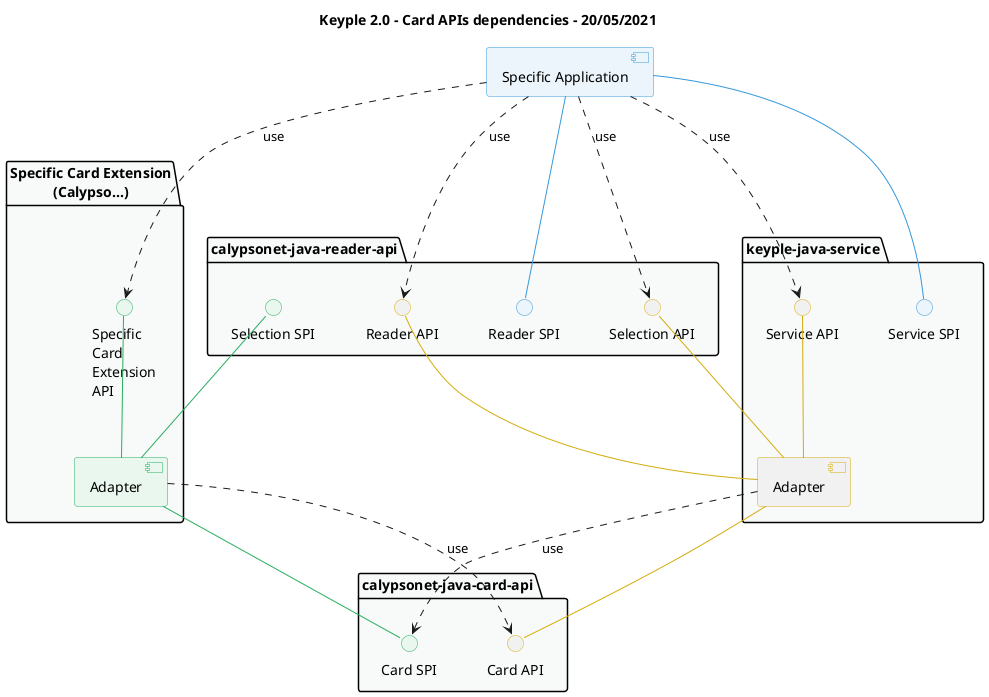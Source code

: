 @startuml
title
    Keyple 2.0 - Card APIs dependencies - 20/05/2021
end title

' == THEME ==

'Couleurs issues de : https://htmlcolorcodes.com/fr/tableau-de-couleur/tableau-de-couleur-design-plat/
!define COLOR_YELLOW D4AC0D
!define COLOR_RED E74C3C
!define COLOR_PURPLE 8E44AD
!define COLOR_BLUE 3498DB
!define COLOR_GREEN 27AE60
!define COLOR_GREY 2C3E50

!define C_GREY1 F8F9F9
!define C_GREY2 F2F3F4
!define C_GREY3 E5E7E9
!define C_GREY4 D7DBDD
!define C_GREY5 CACFD2
!define C_GREY6 BDC3C7
!define C_LINK 3498DB
!define C_USE 27AE60

skinparam Shadowing false
skinparam component {
    BorderColor #D4AC0D
    ' Red
    BackgroundColor<<red>> #FDEDEC
    BorderColor<<red>> #E74C3C
    ' Purple
    BackgroundColor<<purple>> #F4ECF7
    BorderColor<<purple>> #8E44AD
    ' blue
    BackgroundColor<<blue>> #EBF5FB
    BorderColor<<blue>> #3498DB
    ' Green
    BackgroundColor<<green>> #E9F7EF
    BorderColor<<green>> #27AE60
    ' Grey
    BackgroundColor<<grey>> #EAECEE
    BorderColor<<grey>> #2C3E50
}
skinparam interface {
    BorderColor #D4AC0D
    ' Red
    BackgroundColor<<red>> #FDEDEC
    BorderColor<<red>> #E74C3C
    ' Purple
    BackgroundColor<<purple>> #F4ECF7
    BorderColor<<purple>> #8E44AD
    ' blue
    BackgroundColor<<blue>> #EBF5FB
    BorderColor<<blue>> #3498DB
    ' Green
    BackgroundColor<<green>> #E9F7EF
    BorderColor<<green>> #27AE60
    ' Grey
    BackgroundColor<<grey>> #EAECEE
    BorderColor<<grey>> #2C3E50
}
hide <<red>> stereotype
hide <<purple>> stereotype
hide <<blue>> stereotype
hide <<green>> stereotype
hide <<grey>> stereotype

' == COMPONENTS ==

[Specific Application] as application <<blue>>
package "Specific Card Extension\n(Calypso...)" as packExtension {
    interface "Specific\nCard\nExtension\nAPI" as specificCardExtensionApi <<green>>
    [Adapter] as extension <<green>>
}
package "calypsonet-java-reader-api" as packReaderApi {
    interface "Reader API" as readerApi
    interface "Reader SPI" as readerSpi <<blue>>
    interface "Selection API" as selectionApi
    interface "Selection SPI" as selectionSpi <<green>>
}
package "keyple-java-service" as packService {
    interface "Service API" as serviceApi
    interface "Service SPI" as serviceSpi <<blue>>
    [Adapter] as service
}
package "calypsonet-java-card-api" as packCardApi {
    interface "Card SPI" as cardSpi <<green>>
    interface "Card API" as cardApi
}

' == ASSOCIATIONS ==

application -- readerSpi #COLOR_BLUE
application -- serviceSpi #COLOR_BLUE

extension -up- specificCardExtensionApi #COLOR_GREEN
extension -up- selectionSpi #COLOR_GREEN
extension -- cardSpi #COLOR_GREEN

service -up- readerApi #COLOR_YELLOW
service -up- selectionApi #COLOR_YELLOW
service -up- serviceApi #COLOR_YELLOW
service -- cardApi #COLOR_YELLOW

' USE

application ..> specificCardExtensionApi : use
application ..> readerApi : use
application ..> selectionApi : use
application ..> serviceApi : use

'service .up.> serviceSpi : use
'service .left.> selectionSpi : use
service ..> cardSpi : use

extension ..> cardApi : use
'extension .up.> readerApi : use

'specificCardExtensionApi .right.> readerApi : ref

' == STYLE ==

package packExtension #C_GREY1 {
}
package packReaderApi #C_GREY1 {
}
package packService #C_GREY1 {
}
package packCardApi #C_GREY1 {
}

@enduml